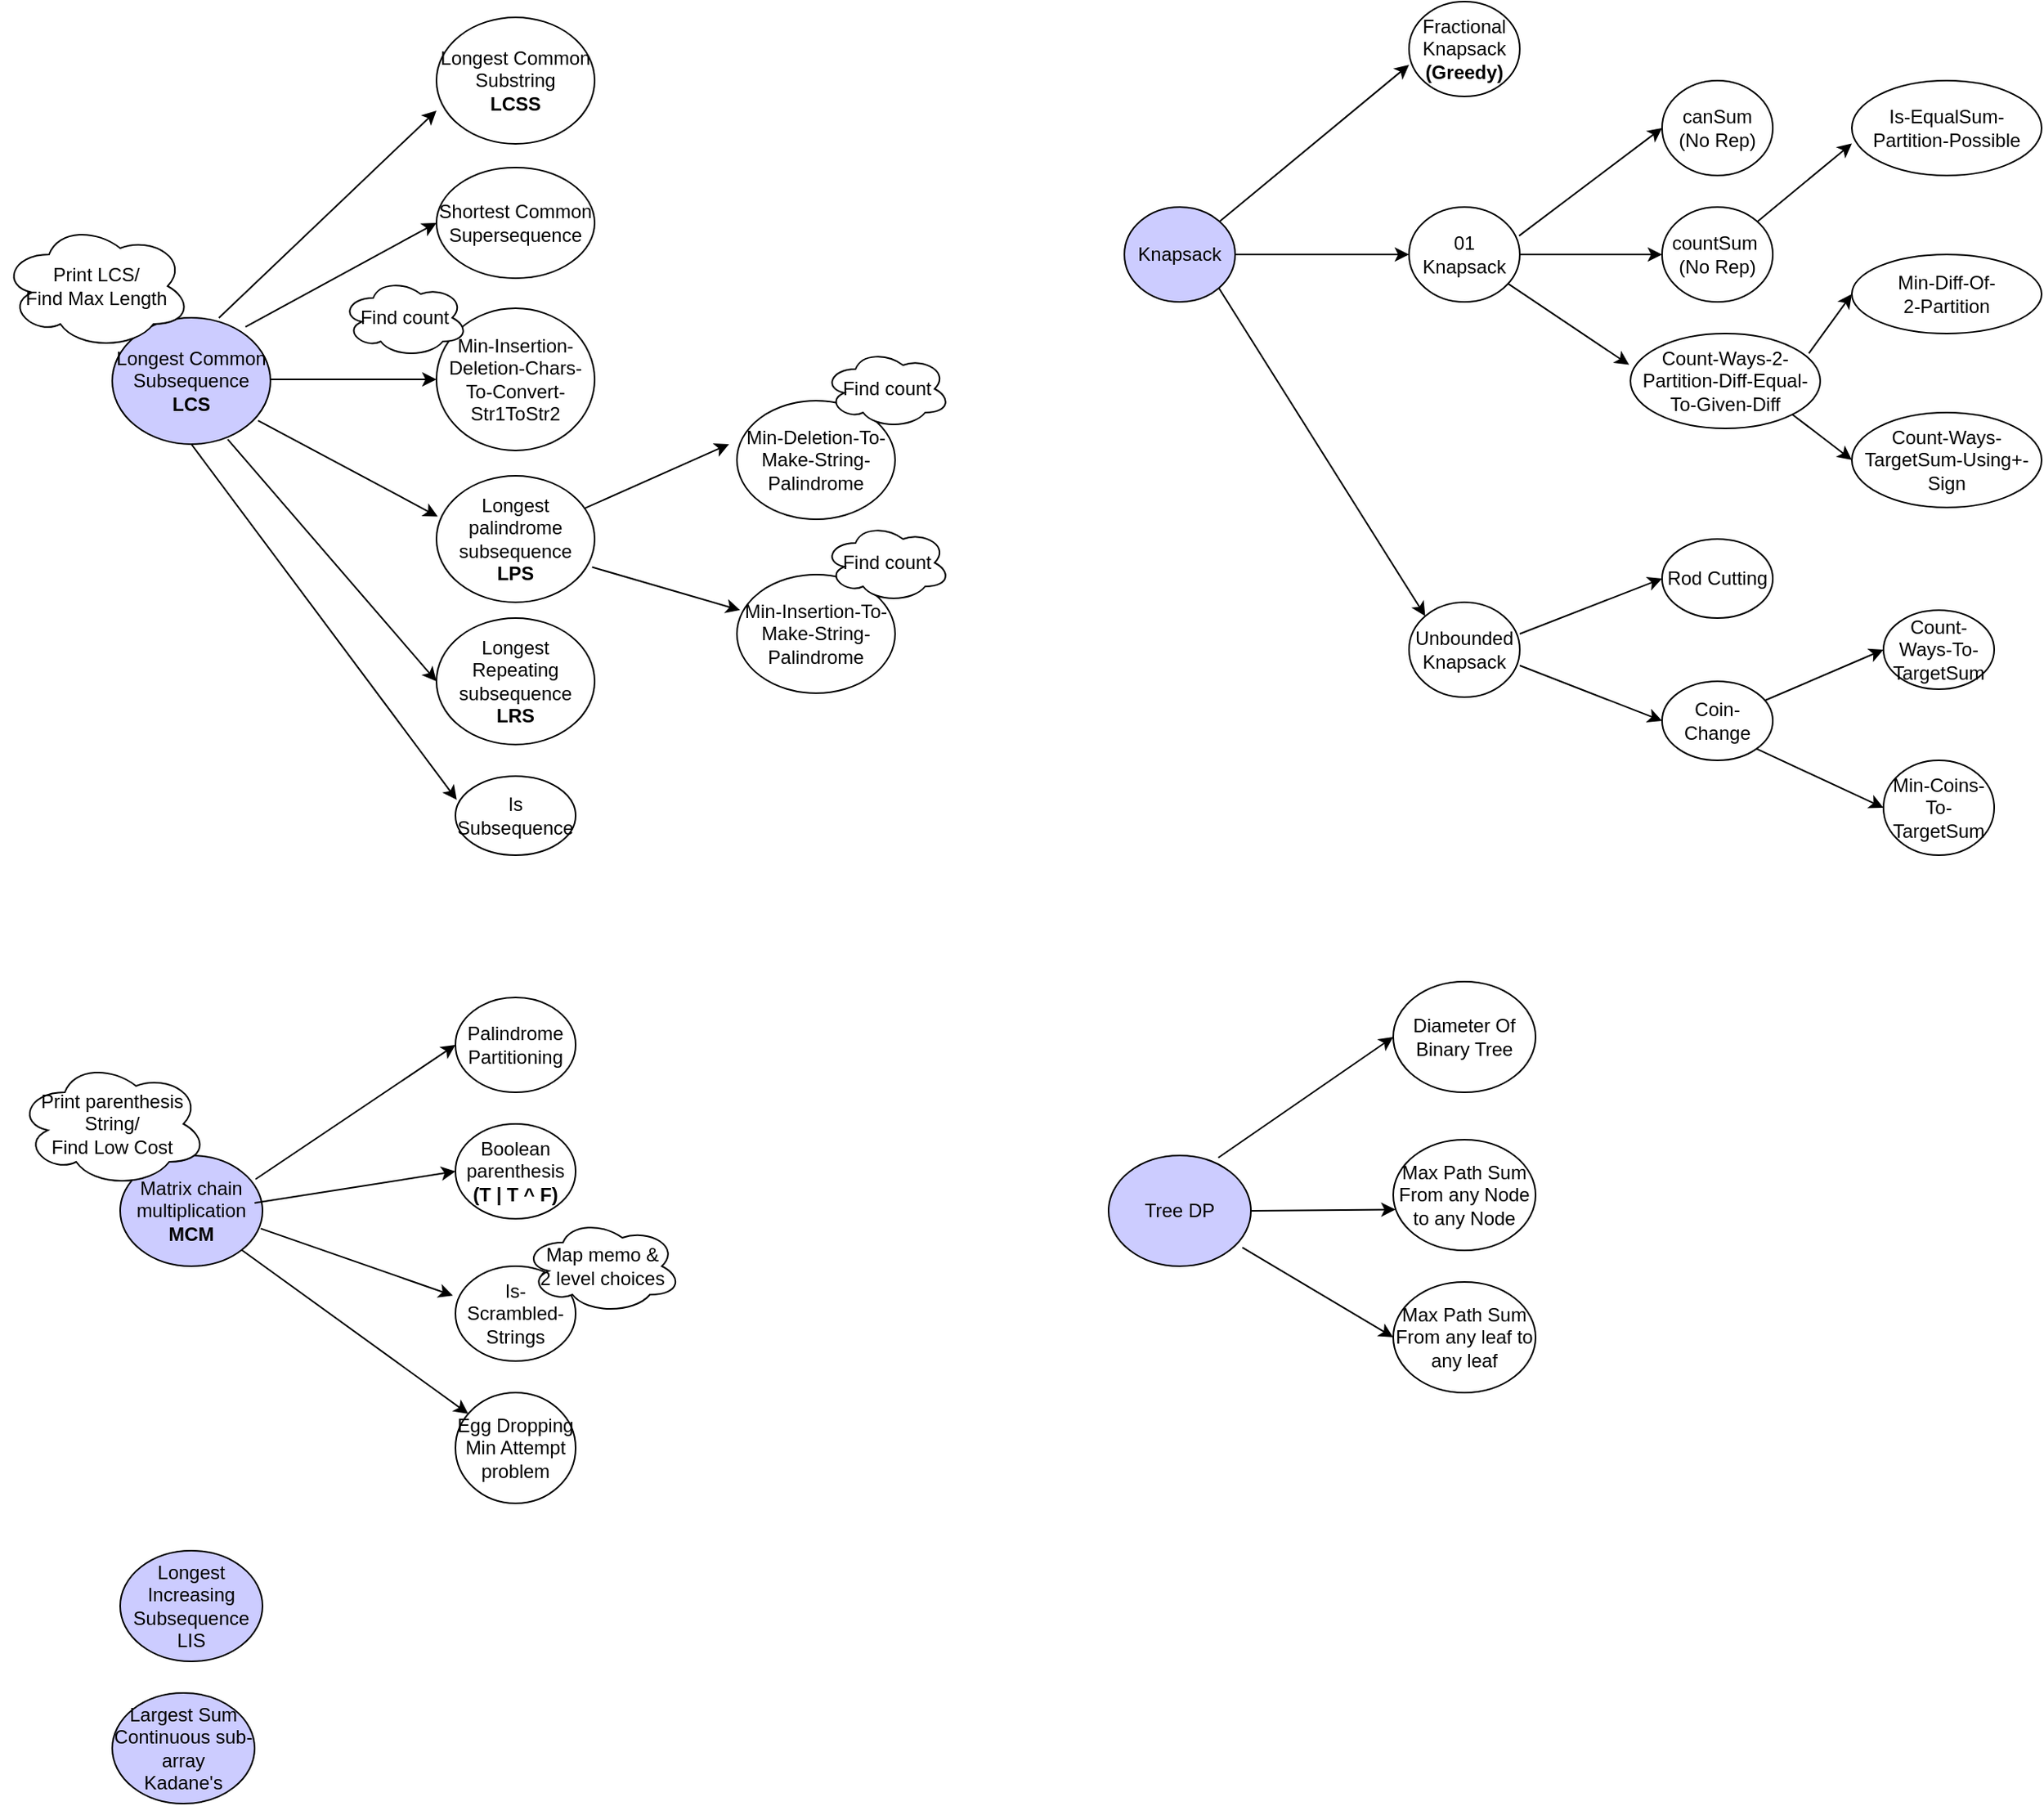 <mxfile version="20.2.7" type="device"><diagram id="-9DQd2Yc6tqkPTv-pbpa" name="Page-1"><mxGraphModel dx="1865" dy="547" grid="1" gridSize="10" guides="1" tooltips="1" connect="1" arrows="1" fold="1" page="1" pageScale="1" pageWidth="827" pageHeight="1169" math="0" shadow="0"><root><mxCell id="0"/><mxCell id="1" parent="0"/><mxCell id="qipwBuC4moBqSfgfhE7G-1" value="Knapsack" style="ellipse;whiteSpace=wrap;html=1;fillColor=#CCCCFF;" parent="1" vertex="1"><mxGeometry x="130" y="130" width="70" height="60" as="geometry"/></mxCell><mxCell id="qipwBuC4moBqSfgfhE7G-2" value="Fractional Knapsack&lt;br&gt;&lt;b&gt;(Greedy)&lt;/b&gt;" style="ellipse;whiteSpace=wrap;html=1;" parent="1" vertex="1"><mxGeometry x="310" width="70" height="60" as="geometry"/></mxCell><mxCell id="qipwBuC4moBqSfgfhE7G-3" value="01 Knapsack" style="ellipse;whiteSpace=wrap;html=1;" parent="1" vertex="1"><mxGeometry x="310" y="130" width="70" height="60" as="geometry"/></mxCell><mxCell id="qipwBuC4moBqSfgfhE7G-4" value="Unbounded&lt;br&gt;Knapsack" style="ellipse;whiteSpace=wrap;html=1;" parent="1" vertex="1"><mxGeometry x="310" y="380" width="70" height="60" as="geometry"/></mxCell><mxCell id="qipwBuC4moBqSfgfhE7G-5" value="" style="endArrow=classic;html=1;rounded=0;" parent="1" source="qipwBuC4moBqSfgfhE7G-1" edge="1"><mxGeometry width="50" height="50" relative="1" as="geometry"><mxPoint x="200" y="100" as="sourcePoint"/><mxPoint x="310" y="40" as="targetPoint"/></mxGeometry></mxCell><mxCell id="qipwBuC4moBqSfgfhE7G-6" value="" style="endArrow=classic;html=1;rounded=0;entryX=0;entryY=0;entryDx=0;entryDy=0;exitX=1;exitY=1;exitDx=0;exitDy=0;" parent="1" source="qipwBuC4moBqSfgfhE7G-1" target="qipwBuC4moBqSfgfhE7G-4" edge="1"><mxGeometry width="50" height="50" relative="1" as="geometry"><mxPoint x="202.509" y="141.452" as="sourcePoint"/><mxPoint x="307.97" y="70.62" as="targetPoint"/></mxGeometry></mxCell><mxCell id="qipwBuC4moBqSfgfhE7G-7" value="" style="endArrow=classic;html=1;rounded=0;entryX=0;entryY=0.5;entryDx=0;entryDy=0;exitX=1;exitY=0.5;exitDx=0;exitDy=0;" parent="1" source="qipwBuC4moBqSfgfhE7G-1" target="qipwBuC4moBqSfgfhE7G-3" edge="1"><mxGeometry width="50" height="50" relative="1" as="geometry"><mxPoint x="199.749" y="181.213" as="sourcePoint"/><mxPoint x="310" y="230" as="targetPoint"/></mxGeometry></mxCell><mxCell id="qipwBuC4moBqSfgfhE7G-8" value="canSum&lt;br&gt;(No Rep)" style="ellipse;whiteSpace=wrap;html=1;" parent="1" vertex="1"><mxGeometry x="470" y="50" width="70" height="60" as="geometry"/></mxCell><mxCell id="qipwBuC4moBqSfgfhE7G-9" value="Is-EqualSum-Partition-Possible" style="ellipse;whiteSpace=wrap;html=1;" parent="1" vertex="1"><mxGeometry x="590" y="50" width="120" height="60" as="geometry"/></mxCell><mxCell id="qipwBuC4moBqSfgfhE7G-10" value="countSum&amp;nbsp;&lt;br&gt;(No Rep)" style="ellipse;whiteSpace=wrap;html=1;" parent="1" vertex="1"><mxGeometry x="470" y="130" width="70" height="60" as="geometry"/></mxCell><mxCell id="qipwBuC4moBqSfgfhE7G-11" value="Min-Diff-Of-&lt;br&gt;2-Partition" style="ellipse;whiteSpace=wrap;html=1;" parent="1" vertex="1"><mxGeometry x="590" y="160" width="120" height="50" as="geometry"/></mxCell><mxCell id="qipwBuC4moBqSfgfhE7G-12" value="Count-Ways-2-Partition-Diff-Equal-To-Given-Diff" style="ellipse;whiteSpace=wrap;html=1;" parent="1" vertex="1"><mxGeometry x="450" y="210" width="120" height="60" as="geometry"/></mxCell><mxCell id="qipwBuC4moBqSfgfhE7G-13" value="Count-Ways-TargetSum-Using+-Sign" style="ellipse;whiteSpace=wrap;html=1;" parent="1" vertex="1"><mxGeometry x="590" y="260" width="120" height="60" as="geometry"/></mxCell><mxCell id="qipwBuC4moBqSfgfhE7G-14" value="Rod Cutting" style="ellipse;whiteSpace=wrap;html=1;" parent="1" vertex="1"><mxGeometry x="470" y="340" width="70" height="50" as="geometry"/></mxCell><mxCell id="qipwBuC4moBqSfgfhE7G-15" value="Coin-Change" style="ellipse;whiteSpace=wrap;html=1;" parent="1" vertex="1"><mxGeometry x="470" y="430" width="70" height="50" as="geometry"/></mxCell><mxCell id="qipwBuC4moBqSfgfhE7G-16" value="Count-Ways-To-TargetSum" style="ellipse;whiteSpace=wrap;html=1;" parent="1" vertex="1"><mxGeometry x="610" y="385" width="70" height="50" as="geometry"/></mxCell><mxCell id="qipwBuC4moBqSfgfhE7G-17" value="Min-Coins-To-TargetSum" style="ellipse;whiteSpace=wrap;html=1;" parent="1" vertex="1"><mxGeometry x="610" y="480" width="70" height="60" as="geometry"/></mxCell><mxCell id="qipwBuC4moBqSfgfhE7G-18" value="" style="endArrow=classic;html=1;rounded=0;entryX=0;entryY=0.5;entryDx=0;entryDy=0;exitX=0.994;exitY=0.303;exitDx=0;exitDy=0;exitPerimeter=0;" parent="1" source="qipwBuC4moBqSfgfhE7G-3" target="qipwBuC4moBqSfgfhE7G-8" edge="1"><mxGeometry width="50" height="50" relative="1" as="geometry"><mxPoint x="200.026" y="149.027" as="sourcePoint"/><mxPoint x="317.97" y="50.62" as="targetPoint"/></mxGeometry></mxCell><mxCell id="qipwBuC4moBqSfgfhE7G-19" value="" style="endArrow=classic;html=1;rounded=0;entryX=-0.007;entryY=0.33;entryDx=0;entryDy=0;entryPerimeter=0;" parent="1" source="qipwBuC4moBqSfgfhE7G-3" target="qipwBuC4moBqSfgfhE7G-12" edge="1"><mxGeometry width="50" height="50" relative="1" as="geometry"><mxPoint x="389.58" y="158.18" as="sourcePoint"/><mxPoint x="480" y="90" as="targetPoint"/></mxGeometry></mxCell><mxCell id="qipwBuC4moBqSfgfhE7G-21" value="" style="endArrow=classic;html=1;rounded=0;entryX=0;entryY=0.5;entryDx=0;entryDy=0;exitX=1;exitY=0.5;exitDx=0;exitDy=0;" parent="1" source="qipwBuC4moBqSfgfhE7G-3" target="qipwBuC4moBqSfgfhE7G-10" edge="1"><mxGeometry width="50" height="50" relative="1" as="geometry"><mxPoint x="382.677" y="188.363" as="sourcePoint"/><mxPoint x="459.16" y="239.8" as="targetPoint"/></mxGeometry></mxCell><mxCell id="qipwBuC4moBqSfgfhE7G-22" value="" style="endArrow=classic;html=1;rounded=0;entryX=0;entryY=0.663;entryDx=0;entryDy=0;entryPerimeter=0;" parent="1" source="qipwBuC4moBqSfgfhE7G-10" target="qipwBuC4moBqSfgfhE7G-9" edge="1"><mxGeometry width="50" height="50" relative="1" as="geometry"><mxPoint x="390" y="170" as="sourcePoint"/><mxPoint x="480" y="170" as="targetPoint"/></mxGeometry></mxCell><mxCell id="qipwBuC4moBqSfgfhE7G-23" value="" style="endArrow=classic;html=1;rounded=0;entryX=0;entryY=0.5;entryDx=0;entryDy=0;exitX=0.94;exitY=0.21;exitDx=0;exitDy=0;exitPerimeter=0;" parent="1" source="qipwBuC4moBqSfgfhE7G-12" target="qipwBuC4moBqSfgfhE7G-11" edge="1"><mxGeometry width="50" height="50" relative="1" as="geometry"><mxPoint x="540.239" y="149.215" as="sourcePoint"/><mxPoint x="600" y="99.78" as="targetPoint"/></mxGeometry></mxCell><mxCell id="qipwBuC4moBqSfgfhE7G-25" value="" style="endArrow=classic;html=1;rounded=0;entryX=0;entryY=0.5;entryDx=0;entryDy=0;exitX=1;exitY=1;exitDx=0;exitDy=0;" parent="1" source="qipwBuC4moBqSfgfhE7G-12" target="qipwBuC4moBqSfgfhE7G-13" edge="1"><mxGeometry width="50" height="50" relative="1" as="geometry"><mxPoint x="592.4" y="249.8" as="sourcePoint"/><mxPoint x="610" y="205" as="targetPoint"/></mxGeometry></mxCell><mxCell id="qipwBuC4moBqSfgfhE7G-26" value="" style="endArrow=classic;html=1;rounded=0;entryX=0;entryY=0.5;entryDx=0;entryDy=0;" parent="1" target="qipwBuC4moBqSfgfhE7G-14" edge="1"><mxGeometry width="50" height="50" relative="1" as="geometry"><mxPoint x="380" y="400" as="sourcePoint"/><mxPoint x="480" y="170" as="targetPoint"/></mxGeometry></mxCell><mxCell id="qipwBuC4moBqSfgfhE7G-27" value="" style="endArrow=classic;html=1;rounded=0;entryX=0;entryY=0.5;entryDx=0;entryDy=0;" parent="1" target="qipwBuC4moBqSfgfhE7G-15" edge="1"><mxGeometry width="50" height="50" relative="1" as="geometry"><mxPoint x="380" y="420" as="sourcePoint"/><mxPoint x="480" y="375" as="targetPoint"/></mxGeometry></mxCell><mxCell id="qipwBuC4moBqSfgfhE7G-28" value="" style="endArrow=classic;html=1;rounded=0;entryX=0;entryY=0.5;entryDx=0;entryDy=0;" parent="1" source="qipwBuC4moBqSfgfhE7G-15" target="qipwBuC4moBqSfgfhE7G-16" edge="1"><mxGeometry width="50" height="50" relative="1" as="geometry"><mxPoint x="402.8" y="418.6" as="sourcePoint"/><mxPoint x="490" y="385" as="targetPoint"/></mxGeometry></mxCell><mxCell id="qipwBuC4moBqSfgfhE7G-29" value="" style="endArrow=classic;html=1;rounded=0;entryX=0;entryY=0.5;entryDx=0;entryDy=0;exitX=1;exitY=1;exitDx=0;exitDy=0;" parent="1" source="qipwBuC4moBqSfgfhE7G-15" target="qipwBuC4moBqSfgfhE7G-17" edge="1"><mxGeometry width="50" height="50" relative="1" as="geometry"><mxPoint x="545.012" y="452.138" as="sourcePoint"/><mxPoint x="620" y="420" as="targetPoint"/></mxGeometry></mxCell><mxCell id="qipwBuC4moBqSfgfhE7G-30" value="Longest Common Subsequence&lt;br&gt;&lt;b&gt;LCS&lt;/b&gt;" style="ellipse;whiteSpace=wrap;html=1;fillColor=#CCCCFF;" parent="1" vertex="1"><mxGeometry x="-510" y="200" width="100" height="80" as="geometry"/></mxCell><mxCell id="qipwBuC4moBqSfgfhE7G-31" value="Print LCS/&lt;br&gt;Find Max Length" style="ellipse;shape=cloud;whiteSpace=wrap;html=1;" parent="1" vertex="1"><mxGeometry x="-580" y="140" width="120" height="80" as="geometry"/></mxCell><mxCell id="qipwBuC4moBqSfgfhE7G-32" value="Shortest Common&lt;br&gt;Supersequence" style="ellipse;whiteSpace=wrap;html=1;" parent="1" vertex="1"><mxGeometry x="-305" y="105" width="100" height="70" as="geometry"/></mxCell><mxCell id="qipwBuC4moBqSfgfhE7G-33" value="Longest Common Substring&lt;br&gt;&lt;b&gt;LCSS&lt;/b&gt;" style="ellipse;whiteSpace=wrap;html=1;" parent="1" vertex="1"><mxGeometry x="-305" y="10" width="100" height="80" as="geometry"/></mxCell><mxCell id="qipwBuC4moBqSfgfhE7G-34" value="Min-Insertion-Deletion-Chars-To-Convert-Str1ToStr2" style="ellipse;whiteSpace=wrap;html=1;" parent="1" vertex="1"><mxGeometry x="-305" y="194" width="100" height="90" as="geometry"/></mxCell><mxCell id="qipwBuC4moBqSfgfhE7G-35" value="Longest palindrome subsequence&lt;br&gt;&lt;b&gt;LPS&lt;/b&gt;" style="ellipse;whiteSpace=wrap;html=1;" parent="1" vertex="1"><mxGeometry x="-305" y="300" width="100" height="80" as="geometry"/></mxCell><mxCell id="qipwBuC4moBqSfgfhE7G-36" value="Min-Deletion-To-Make-String-Palindrome" style="ellipse;whiteSpace=wrap;html=1;" parent="1" vertex="1"><mxGeometry x="-115" y="252.5" width="100" height="75" as="geometry"/></mxCell><mxCell id="qipwBuC4moBqSfgfhE7G-37" value="Find count" style="ellipse;shape=cloud;whiteSpace=wrap;html=1;" parent="1" vertex="1"><mxGeometry x="-365" y="175" width="80" height="50" as="geometry"/></mxCell><mxCell id="qipwBuC4moBqSfgfhE7G-38" value="Find count" style="ellipse;shape=cloud;whiteSpace=wrap;html=1;" parent="1" vertex="1"><mxGeometry x="-60" y="220" width="80" height="50" as="geometry"/></mxCell><mxCell id="qipwBuC4moBqSfgfhE7G-39" value="Longest Repeating subsequence&lt;br&gt;&lt;b&gt;LRS&lt;/b&gt;" style="ellipse;whiteSpace=wrap;html=1;" parent="1" vertex="1"><mxGeometry x="-305" y="390" width="100" height="80" as="geometry"/></mxCell><mxCell id="qipwBuC4moBqSfgfhE7G-40" value="Is Subsequence" style="ellipse;whiteSpace=wrap;html=1;" parent="1" vertex="1"><mxGeometry x="-293" y="490" width="76" height="50" as="geometry"/></mxCell><mxCell id="qipwBuC4moBqSfgfhE7G-41" value="Min-Insertion-To-Make-String-Palindrome" style="ellipse;whiteSpace=wrap;html=1;" parent="1" vertex="1"><mxGeometry x="-115" y="362.5" width="100" height="75" as="geometry"/></mxCell><mxCell id="qipwBuC4moBqSfgfhE7G-42" value="Find count" style="ellipse;shape=cloud;whiteSpace=wrap;html=1;" parent="1" vertex="1"><mxGeometry x="-60" y="330" width="80" height="50" as="geometry"/></mxCell><mxCell id="qipwBuC4moBqSfgfhE7G-44" value="" style="endArrow=classic;html=1;rounded=0;entryX=0;entryY=0.5;entryDx=0;entryDy=0;" parent="1" target="qipwBuC4moBqSfgfhE7G-34" edge="1"><mxGeometry width="50" height="50" relative="1" as="geometry"><mxPoint x="-410" y="239" as="sourcePoint"/><mxPoint x="-50" y="260" as="targetPoint"/></mxGeometry></mxCell><mxCell id="qipwBuC4moBqSfgfhE7G-45" value="" style="endArrow=classic;html=1;rounded=0;entryX=0;entryY=0.5;entryDx=0;entryDy=0;exitX=0.842;exitY=0.072;exitDx=0;exitDy=0;exitPerimeter=0;" parent="1" source="qipwBuC4moBqSfgfhE7G-30" target="qipwBuC4moBqSfgfhE7G-32" edge="1"><mxGeometry width="50" height="50" relative="1" as="geometry"><mxPoint x="-400" y="249" as="sourcePoint"/><mxPoint x="-295" y="249" as="targetPoint"/></mxGeometry></mxCell><mxCell id="qipwBuC4moBqSfgfhE7G-46" value="" style="endArrow=classic;html=1;rounded=0;entryX=0;entryY=0.737;entryDx=0;entryDy=0;exitX=0.674;exitY=0.002;exitDx=0;exitDy=0;exitPerimeter=0;entryPerimeter=0;" parent="1" source="qipwBuC4moBqSfgfhE7G-30" target="qipwBuC4moBqSfgfhE7G-33" edge="1"><mxGeometry width="50" height="50" relative="1" as="geometry"><mxPoint x="-390" y="259" as="sourcePoint"/><mxPoint x="-285" y="259" as="targetPoint"/></mxGeometry></mxCell><mxCell id="qipwBuC4moBqSfgfhE7G-47" value="" style="endArrow=classic;html=1;rounded=0;entryX=0.008;entryY=0.322;entryDx=0;entryDy=0;exitX=0.922;exitY=0.813;exitDx=0;exitDy=0;exitPerimeter=0;entryPerimeter=0;" parent="1" source="qipwBuC4moBqSfgfhE7G-30" target="qipwBuC4moBqSfgfhE7G-35" edge="1"><mxGeometry width="50" height="50" relative="1" as="geometry"><mxPoint x="-380" y="269" as="sourcePoint"/><mxPoint x="-275" y="269" as="targetPoint"/></mxGeometry></mxCell><mxCell id="qipwBuC4moBqSfgfhE7G-48" value="" style="endArrow=classic;html=1;rounded=0;" parent="1" source="qipwBuC4moBqSfgfhE7G-35" edge="1"><mxGeometry width="50" height="50" relative="1" as="geometry"><mxPoint x="-370" y="279" as="sourcePoint"/><mxPoint x="-120" y="280" as="targetPoint"/></mxGeometry></mxCell><mxCell id="qipwBuC4moBqSfgfhE7G-49" value="" style="endArrow=classic;html=1;rounded=0;entryX=0.02;entryY=0.3;entryDx=0;entryDy=0;entryPerimeter=0;exitX=0.984;exitY=0.722;exitDx=0;exitDy=0;exitPerimeter=0;" parent="1" source="qipwBuC4moBqSfgfhE7G-35" target="qipwBuC4moBqSfgfhE7G-41" edge="1"><mxGeometry width="50" height="50" relative="1" as="geometry"><mxPoint x="-360" y="289" as="sourcePoint"/><mxPoint x="-255" y="289" as="targetPoint"/></mxGeometry></mxCell><mxCell id="qipwBuC4moBqSfgfhE7G-50" value="" style="endArrow=classic;html=1;rounded=0;entryX=0;entryY=0.5;entryDx=0;entryDy=0;exitX=0.73;exitY=0.962;exitDx=0;exitDy=0;exitPerimeter=0;" parent="1" source="qipwBuC4moBqSfgfhE7G-30" target="qipwBuC4moBqSfgfhE7G-39" edge="1"><mxGeometry width="50" height="50" relative="1" as="geometry"><mxPoint x="-350" y="299" as="sourcePoint"/><mxPoint x="-245" y="299" as="targetPoint"/></mxGeometry></mxCell><mxCell id="qipwBuC4moBqSfgfhE7G-51" value="" style="endArrow=classic;html=1;rounded=0;entryX=0.011;entryY=0.3;entryDx=0;entryDy=0;entryPerimeter=0;exitX=0.5;exitY=1;exitDx=0;exitDy=0;" parent="1" source="qipwBuC4moBqSfgfhE7G-30" target="qipwBuC4moBqSfgfhE7G-40" edge="1"><mxGeometry width="50" height="50" relative="1" as="geometry"><mxPoint x="-340" y="309" as="sourcePoint"/><mxPoint x="-235" y="309" as="targetPoint"/></mxGeometry></mxCell><mxCell id="qipwBuC4moBqSfgfhE7G-52" value="Matrix chain multiplication&lt;br&gt;&lt;b&gt;MCM&lt;/b&gt;" style="ellipse;whiteSpace=wrap;html=1;fillColor=#CCCCFF;" parent="1" vertex="1"><mxGeometry x="-505" y="730" width="90" height="70" as="geometry"/></mxCell><mxCell id="qipwBuC4moBqSfgfhE7G-53" value="Palindrome Partitioning" style="ellipse;whiteSpace=wrap;html=1;" parent="1" vertex="1"><mxGeometry x="-293" y="630" width="76" height="60" as="geometry"/></mxCell><mxCell id="22EBdtPXClfcDWoBSOzQ-1" value="Print parenthesis String/&lt;br&gt;Find Low Cost" style="ellipse;shape=cloud;whiteSpace=wrap;html=1;" parent="1" vertex="1"><mxGeometry x="-570" y="670" width="120" height="80" as="geometry"/></mxCell><mxCell id="22EBdtPXClfcDWoBSOzQ-2" value="Boolean parenthesis&lt;br&gt;&lt;b&gt;(T | T ^ F)&lt;/b&gt;" style="ellipse;whiteSpace=wrap;html=1;" parent="1" vertex="1"><mxGeometry x="-293" y="710" width="76" height="60" as="geometry"/></mxCell><mxCell id="22EBdtPXClfcDWoBSOzQ-3" value="Is-Scrambled-Strings" style="ellipse;whiteSpace=wrap;html=1;" parent="1" vertex="1"><mxGeometry x="-293" y="800" width="76" height="60" as="geometry"/></mxCell><mxCell id="22EBdtPXClfcDWoBSOzQ-4" value="Map memo &amp;amp;&lt;br&gt;2 level choices" style="ellipse;shape=cloud;whiteSpace=wrap;html=1;" parent="1" vertex="1"><mxGeometry x="-250" y="770" width="100" height="60" as="geometry"/></mxCell><mxCell id="22EBdtPXClfcDWoBSOzQ-5" value="Egg Dropping Min Attempt problem" style="ellipse;whiteSpace=wrap;html=1;" parent="1" vertex="1"><mxGeometry x="-293" y="880" width="76" height="70" as="geometry"/></mxCell><mxCell id="22EBdtPXClfcDWoBSOzQ-6" value="" style="endArrow=classic;html=1;rounded=0;exitX=0.951;exitY=0.214;exitDx=0;exitDy=0;exitPerimeter=0;entryX=0;entryY=0.5;entryDx=0;entryDy=0;" parent="1" source="qipwBuC4moBqSfgfhE7G-52" target="qipwBuC4moBqSfgfhE7G-53" edge="1"><mxGeometry width="50" height="50" relative="1" as="geometry"><mxPoint x="-320" y="780" as="sourcePoint"/><mxPoint x="-270" y="730" as="targetPoint"/></mxGeometry></mxCell><mxCell id="22EBdtPXClfcDWoBSOzQ-7" value="" style="endArrow=classic;html=1;rounded=0;entryX=0;entryY=0.5;entryDx=0;entryDy=0;exitX=0.944;exitY=0.429;exitDx=0;exitDy=0;exitPerimeter=0;" parent="1" source="qipwBuC4moBqSfgfhE7G-52" target="22EBdtPXClfcDWoBSOzQ-2" edge="1"><mxGeometry width="50" height="50" relative="1" as="geometry"><mxPoint x="-410" y="760" as="sourcePoint"/><mxPoint x="-283" y="670" as="targetPoint"/></mxGeometry></mxCell><mxCell id="22EBdtPXClfcDWoBSOzQ-8" value="" style="endArrow=classic;html=1;rounded=0;exitX=0.987;exitY=0.66;exitDx=0;exitDy=0;exitPerimeter=0;entryX=-0.021;entryY=0.31;entryDx=0;entryDy=0;entryPerimeter=0;" parent="1" source="qipwBuC4moBqSfgfhE7G-52" target="22EBdtPXClfcDWoBSOzQ-3" edge="1"><mxGeometry width="50" height="50" relative="1" as="geometry"><mxPoint x="-399.41" y="764.98" as="sourcePoint"/><mxPoint x="-273" y="680" as="targetPoint"/></mxGeometry></mxCell><mxCell id="22EBdtPXClfcDWoBSOzQ-9" value="" style="endArrow=classic;html=1;rounded=0;exitX=1;exitY=1;exitDx=0;exitDy=0;" parent="1" source="qipwBuC4moBqSfgfhE7G-52" target="22EBdtPXClfcDWoBSOzQ-5" edge="1"><mxGeometry width="50" height="50" relative="1" as="geometry"><mxPoint x="-389.41" y="774.98" as="sourcePoint"/><mxPoint x="-263" y="690" as="targetPoint"/></mxGeometry></mxCell><mxCell id="22EBdtPXClfcDWoBSOzQ-10" value="Tree DP" style="ellipse;whiteSpace=wrap;html=1;fillColor=#CCCCFF;" parent="1" vertex="1"><mxGeometry x="120" y="730" width="90" height="70" as="geometry"/></mxCell><mxCell id="22EBdtPXClfcDWoBSOzQ-11" value="Diameter Of Binary Tree" style="ellipse;whiteSpace=wrap;html=1;fillColor=#FFFFFF;" parent="1" vertex="1"><mxGeometry x="300" y="620" width="90" height="70" as="geometry"/></mxCell><mxCell id="22EBdtPXClfcDWoBSOzQ-12" value="Max Path Sum From any Node to any Node" style="ellipse;whiteSpace=wrap;html=1;fillColor=#FFFFFF;" parent="1" vertex="1"><mxGeometry x="300" y="720" width="90" height="70" as="geometry"/></mxCell><mxCell id="22EBdtPXClfcDWoBSOzQ-13" value="Max Path Sum From any leaf to any leaf" style="ellipse;whiteSpace=wrap;html=1;fillColor=#FFFFFF;" parent="1" vertex="1"><mxGeometry x="300" y="810" width="90" height="70" as="geometry"/></mxCell><mxCell id="22EBdtPXClfcDWoBSOzQ-14" value="" style="endArrow=classic;html=1;rounded=0;entryX=0;entryY=0.5;entryDx=0;entryDy=0;exitX=0.771;exitY=0.02;exitDx=0;exitDy=0;exitPerimeter=0;" parent="1" source="22EBdtPXClfcDWoBSOzQ-10" target="22EBdtPXClfcDWoBSOzQ-11" edge="1"><mxGeometry width="50" height="50" relative="1" as="geometry"><mxPoint x="390" y="430" as="sourcePoint"/><mxPoint x="480" y="465" as="targetPoint"/></mxGeometry></mxCell><mxCell id="22EBdtPXClfcDWoBSOzQ-16" value="" style="endArrow=classic;html=1;rounded=0;exitX=1;exitY=0.5;exitDx=0;exitDy=0;entryX=0.016;entryY=0.631;entryDx=0;entryDy=0;entryPerimeter=0;" parent="1" source="22EBdtPXClfcDWoBSOzQ-10" target="22EBdtPXClfcDWoBSOzQ-12" edge="1"><mxGeometry width="50" height="50" relative="1" as="geometry"><mxPoint x="199.39" y="741.4" as="sourcePoint"/><mxPoint x="310" y="665" as="targetPoint"/></mxGeometry></mxCell><mxCell id="22EBdtPXClfcDWoBSOzQ-17" value="" style="endArrow=classic;html=1;rounded=0;entryX=0;entryY=0.5;entryDx=0;entryDy=0;exitX=0.94;exitY=0.831;exitDx=0;exitDy=0;exitPerimeter=0;" parent="1" source="22EBdtPXClfcDWoBSOzQ-10" target="22EBdtPXClfcDWoBSOzQ-13" edge="1"><mxGeometry width="50" height="50" relative="1" as="geometry"><mxPoint x="209.39" y="751.4" as="sourcePoint"/><mxPoint x="320" y="675" as="targetPoint"/></mxGeometry></mxCell><mxCell id="Ih6fq9HCtI0wG361lm5N-1" value="Longest Increasing Subsequence&lt;br&gt;LIS" style="ellipse;whiteSpace=wrap;html=1;fillColor=#CCCCFF;" vertex="1" parent="1"><mxGeometry x="-505" y="980" width="90" height="70" as="geometry"/></mxCell><mxCell id="Ih6fq9HCtI0wG361lm5N-2" value="Largest Sum Continuous sub-array&lt;br&gt;Kadane's" style="ellipse;whiteSpace=wrap;html=1;fillColor=#CCCCFF;" vertex="1" parent="1"><mxGeometry x="-510" y="1070" width="90" height="70" as="geometry"/></mxCell></root></mxGraphModel></diagram></mxfile>
